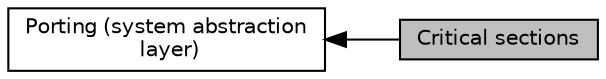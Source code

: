 digraph "Critical sections"
{
  edge [fontname="Helvetica",fontsize="10",labelfontname="Helvetica",labelfontsize="10"];
  node [fontname="Helvetica",fontsize="10",shape=box];
  rankdir=LR;
  Node1 [label="Critical sections",height=0.2,width=0.4,color="black", fillcolor="grey75", style="filled", fontcolor="black",tooltip=" "];
  Node2 [label="Porting (system abstraction\l layer)",height=0.2,width=0.4,color="black", fillcolor="white", style="filled",URL="$group__sys__layer.html",tooltip=" "];
  Node2->Node1 [shape=plaintext, dir="back", style="solid"];
}
